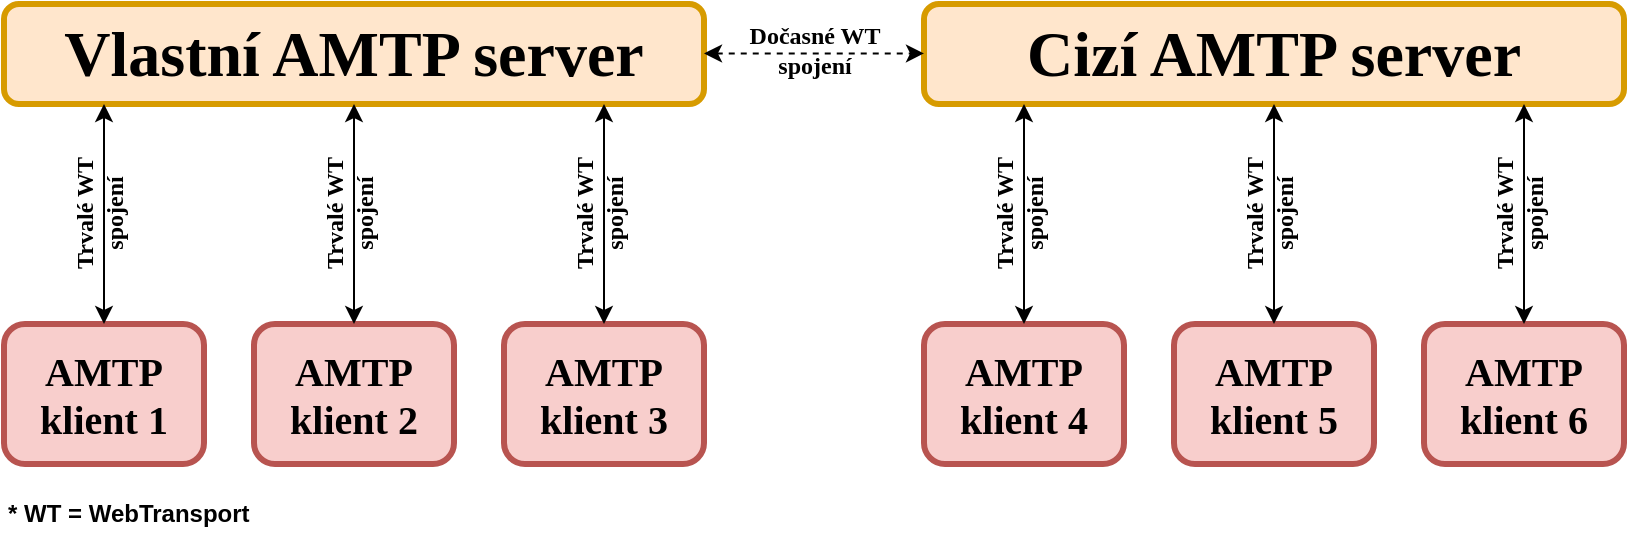 <mxfile version="24.2.3" type="device">
  <diagram name="Stránka-1" id="7cyxLV52WM7m2embr-cK">
    <mxGraphModel dx="1677" dy="1889" grid="1" gridSize="10" guides="1" tooltips="1" connect="1" arrows="1" fold="1" page="1" pageScale="1" pageWidth="827" pageHeight="1169" math="0" shadow="0">
      <root>
        <mxCell id="0" />
        <mxCell id="1" parent="0" />
        <mxCell id="tgN6m3i9DT7jNhMSGEQ1-40" value="" style="rounded=1;whiteSpace=wrap;html=1;fillColor=#ffe6cc;strokeColor=#d79b00;strokeWidth=3;perimeterSpacing=0;fontFamily=Ubuntu;fontSource=https%3A%2F%2Ffonts.googleapis.com%2Fcss%3Ffamily%3DUbuntu;" parent="1" vertex="1">
          <mxGeometry width="350" height="50" as="geometry" />
        </mxCell>
        <mxCell id="tgN6m3i9DT7jNhMSGEQ1-5" value="Vlastní AMTP server" style="text;html=1;align=center;verticalAlign=middle;whiteSpace=wrap;rounded=0;fontSize=32;fontStyle=1;fontFamily=Ubuntu;fontSource=https%3A%2F%2Ffonts.googleapis.com%2Fcss%3Ffamily%3DUbuntu;" parent="1" vertex="1">
          <mxGeometry y="10" width="350" height="30" as="geometry" />
        </mxCell>
        <mxCell id="tgN6m3i9DT7jNhMSGEQ1-46" value="&lt;div style=&quot;font-size: 20px;&quot;&gt;AMTP&lt;/div&gt;&lt;div style=&quot;font-size: 20px;&quot;&gt;klient 2&lt;/div&gt;" style="rounded=1;whiteSpace=wrap;html=1;fontStyle=1;fontSize=20;fillColor=#f8cecc;strokeColor=#b85450;strokeWidth=3;fontFamily=Ubuntu;fontSource=https%3A%2F%2Ffonts.googleapis.com%2Fcss%3Ffamily%3DUbuntu;" parent="1" vertex="1">
          <mxGeometry x="125" y="160" width="100" height="70" as="geometry" />
        </mxCell>
        <mxCell id="tgN6m3i9DT7jNhMSGEQ1-47" value="&lt;div style=&quot;font-size: 20px;&quot;&gt;AMTP&lt;/div&gt;klient 3" style="rounded=1;whiteSpace=wrap;html=1;fontStyle=1;fontSize=20;fillColor=#f8cecc;strokeColor=#b85450;strokeWidth=3;fontFamily=Ubuntu;fontSource=https%3A%2F%2Ffonts.googleapis.com%2Fcss%3Ffamily%3DUbuntu;" parent="1" vertex="1">
          <mxGeometry x="250" y="160" width="100" height="70" as="geometry" />
        </mxCell>
        <mxCell id="tgN6m3i9DT7jNhMSGEQ1-50" value="&lt;div style=&quot;font-size: 20px;&quot;&gt;&lt;font style=&quot;font-size: 20px;&quot;&gt;AMTP&lt;br style=&quot;font-size: 20px;&quot;&gt;&lt;/font&gt;&lt;/div&gt;&lt;div style=&quot;font-size: 20px;&quot;&gt;&lt;font style=&quot;font-size: 20px;&quot;&gt;klient 1&lt;br style=&quot;font-size: 20px;&quot;&gt;&lt;/font&gt;&lt;/div&gt;" style="rounded=1;whiteSpace=wrap;html=1;fontStyle=1;fontSize=20;fillColor=#f8cecc;strokeColor=#b85450;strokeWidth=3;fontFamily=Ubuntu;fontSource=https%3A%2F%2Ffonts.googleapis.com%2Fcss%3Ffamily%3DUbuntu;" parent="1" vertex="1">
          <mxGeometry y="160" width="100" height="70" as="geometry" />
        </mxCell>
        <mxCell id="tgN6m3i9DT7jNhMSGEQ1-63" value="" style="endArrow=classic;startArrow=classic;html=1;rounded=0;exitX=0.5;exitY=0;exitDx=0;exitDy=0;fontFamily=Ubuntu;fontSource=https%3A%2F%2Ffonts.googleapis.com%2Fcss%3Ffamily%3DUbuntu;horizontal=1;" parent="1" edge="1">
          <mxGeometry width="50" height="50" relative="1" as="geometry">
            <mxPoint x="175" y="160" as="sourcePoint" />
            <mxPoint x="175" y="50" as="targetPoint" />
          </mxGeometry>
        </mxCell>
        <mxCell id="tgN6m3i9DT7jNhMSGEQ1-64" value="&lt;div style=&quot;font-size: 12px;&quot;&gt;Trvalé WT&lt;br&gt;&lt;/div&gt;&lt;div style=&quot;font-size: 12px;&quot;&gt;spojení&lt;br&gt;&lt;/div&gt;" style="edgeLabel;html=1;align=center;verticalAlign=middle;resizable=0;points=[];labelBackgroundColor=none;fontStyle=1;horizontal=0;fontFamily=Ubuntu;fontSource=https%3A%2F%2Ffonts.googleapis.com%2Fcss%3Ffamily%3DUbuntu;fontSize=12;spacing=0;" parent="tgN6m3i9DT7jNhMSGEQ1-63" vertex="1" connectable="0">
          <mxGeometry y="3" relative="1" as="geometry">
            <mxPoint as="offset" />
          </mxGeometry>
        </mxCell>
        <mxCell id="tgN6m3i9DT7jNhMSGEQ1-71" value="" style="endArrow=classic;startArrow=classic;html=1;rounded=0;exitX=0.5;exitY=0;exitDx=0;exitDy=0;fontFamily=Ubuntu;fontSource=https%3A%2F%2Ffonts.googleapis.com%2Fcss%3Ffamily%3DUbuntu;horizontal=1;" parent="1" edge="1">
          <mxGeometry width="50" height="50" relative="1" as="geometry">
            <mxPoint x="300" y="160" as="sourcePoint" />
            <mxPoint x="300" y="50" as="targetPoint" />
          </mxGeometry>
        </mxCell>
        <mxCell id="tgN6m3i9DT7jNhMSGEQ1-72" value="&lt;div style=&quot;font-size: 12px;&quot;&gt;Trvalé WT&lt;br&gt;&lt;/div&gt;&lt;div style=&quot;font-size: 12px;&quot;&gt;spojení&lt;br&gt;&lt;/div&gt;" style="edgeLabel;html=1;align=center;verticalAlign=middle;resizable=0;points=[];labelBackgroundColor=none;fontStyle=1;horizontal=0;fontFamily=Ubuntu;fontSource=https%3A%2F%2Ffonts.googleapis.com%2Fcss%3Ffamily%3DUbuntu;fontSize=12;spacing=0;" parent="tgN6m3i9DT7jNhMSGEQ1-71" vertex="1" connectable="0">
          <mxGeometry y="3" relative="1" as="geometry">
            <mxPoint as="offset" />
          </mxGeometry>
        </mxCell>
        <mxCell id="fQWVmCW7hai4RUJR2Vjz-1" value="" style="endArrow=classic;startArrow=classic;html=1;rounded=0;exitX=0.5;exitY=0;exitDx=0;exitDy=0;fontFamily=Ubuntu;fontSource=https%3A%2F%2Ffonts.googleapis.com%2Fcss%3Ffamily%3DUbuntu;horizontal=1;" parent="1" edge="1">
          <mxGeometry width="50" height="50" relative="1" as="geometry">
            <mxPoint x="50" y="160" as="sourcePoint" />
            <mxPoint x="50" y="50" as="targetPoint" />
          </mxGeometry>
        </mxCell>
        <mxCell id="fQWVmCW7hai4RUJR2Vjz-2" value="&lt;div style=&quot;font-size: 12px;&quot;&gt;Trvalé WT&lt;br&gt;&lt;/div&gt;&lt;div style=&quot;font-size: 12px;&quot;&gt;spojení&lt;br style=&quot;font-size: 12px;&quot;&gt;&lt;/div&gt;" style="edgeLabel;html=1;align=center;verticalAlign=middle;resizable=0;points=[];labelBackgroundColor=none;fontStyle=1;horizontal=0;fontFamily=Ubuntu;fontSource=https%3A%2F%2Ffonts.googleapis.com%2Fcss%3Ffamily%3DUbuntu;fontSize=12;spacing=0;" parent="fQWVmCW7hai4RUJR2Vjz-1" vertex="1" connectable="0">
          <mxGeometry y="3" relative="1" as="geometry">
            <mxPoint as="offset" />
          </mxGeometry>
        </mxCell>
        <mxCell id="dzrmX_ZHxAnPR0i0tXz_-15" value="" style="rounded=1;whiteSpace=wrap;html=1;fillColor=#ffe6cc;strokeColor=#d79b00;strokeWidth=3;perimeterSpacing=0;fontFamily=Ubuntu;fontSource=https%3A%2F%2Ffonts.googleapis.com%2Fcss%3Ffamily%3DUbuntu;" parent="1" vertex="1">
          <mxGeometry x="460" width="350" height="50" as="geometry" />
        </mxCell>
        <mxCell id="dzrmX_ZHxAnPR0i0tXz_-16" value="Cizí AMTP server" style="text;html=1;align=center;verticalAlign=middle;whiteSpace=wrap;rounded=0;fontSize=32;fontStyle=1;fontFamily=Ubuntu;fontSource=https%3A%2F%2Ffonts.googleapis.com%2Fcss%3Ffamily%3DUbuntu;" parent="1" vertex="1">
          <mxGeometry x="460" y="10" width="350" height="30" as="geometry" />
        </mxCell>
        <mxCell id="dzrmX_ZHxAnPR0i0tXz_-17" value="&lt;div style=&quot;font-size: 20px;&quot;&gt;AMTP&lt;/div&gt;&lt;div style=&quot;font-size: 20px;&quot;&gt;klient 5&lt;br&gt;&lt;/div&gt;" style="rounded=1;whiteSpace=wrap;html=1;fontStyle=1;fontSize=20;fillColor=#f8cecc;strokeColor=#b85450;strokeWidth=3;fontFamily=Ubuntu;fontSource=https%3A%2F%2Ffonts.googleapis.com%2Fcss%3Ffamily%3DUbuntu;" parent="1" vertex="1">
          <mxGeometry x="585" y="160" width="100" height="70" as="geometry" />
        </mxCell>
        <mxCell id="dzrmX_ZHxAnPR0i0tXz_-18" value="&lt;div style=&quot;font-size: 20px;&quot;&gt;AMTP&lt;/div&gt;klient 6" style="rounded=1;whiteSpace=wrap;html=1;fontStyle=1;fontSize=20;fillColor=#f8cecc;strokeColor=#b85450;strokeWidth=3;fontFamily=Ubuntu;fontSource=https%3A%2F%2Ffonts.googleapis.com%2Fcss%3Ffamily%3DUbuntu;" parent="1" vertex="1">
          <mxGeometry x="710" y="160" width="100" height="70" as="geometry" />
        </mxCell>
        <mxCell id="dzrmX_ZHxAnPR0i0tXz_-19" value="&lt;div style=&quot;font-size: 20px;&quot;&gt;&lt;font style=&quot;font-size: 20px;&quot;&gt;AMTP&lt;br style=&quot;font-size: 20px;&quot;&gt;&lt;/font&gt;&lt;/div&gt;&lt;div style=&quot;font-size: 20px;&quot;&gt;&lt;font style=&quot;font-size: 20px;&quot;&gt;klient 4&lt;br style=&quot;font-size: 20px;&quot;&gt;&lt;/font&gt;&lt;/div&gt;" style="rounded=1;whiteSpace=wrap;html=1;fontStyle=1;fontSize=20;fillColor=#f8cecc;strokeColor=#b85450;strokeWidth=3;fontFamily=Ubuntu;fontSource=https%3A%2F%2Ffonts.googleapis.com%2Fcss%3Ffamily%3DUbuntu;" parent="1" vertex="1">
          <mxGeometry x="460" y="160" width="100" height="70" as="geometry" />
        </mxCell>
        <mxCell id="dzrmX_ZHxAnPR0i0tXz_-20" value="" style="endArrow=classic;startArrow=classic;html=1;rounded=0;exitX=0.5;exitY=0;exitDx=0;exitDy=0;fontFamily=Ubuntu;fontSource=https%3A%2F%2Ffonts.googleapis.com%2Fcss%3Ffamily%3DUbuntu;horizontal=1;" parent="1" edge="1">
          <mxGeometry width="50" height="50" relative="1" as="geometry">
            <mxPoint x="635" y="160" as="sourcePoint" />
            <mxPoint x="635" y="50" as="targetPoint" />
          </mxGeometry>
        </mxCell>
        <mxCell id="dzrmX_ZHxAnPR0i0tXz_-21" value="&lt;div&gt;Trvalé WT&lt;/div&gt;&lt;div&gt;spojení&lt;br&gt;&lt;/div&gt;" style="edgeLabel;html=1;align=center;verticalAlign=middle;resizable=0;points=[];labelBackgroundColor=none;fontStyle=1;horizontal=0;fontFamily=Ubuntu;fontSource=https%3A%2F%2Ffonts.googleapis.com%2Fcss%3Ffamily%3DUbuntu;fontSize=12;spacing=0;" parent="dzrmX_ZHxAnPR0i0tXz_-20" vertex="1" connectable="0">
          <mxGeometry y="3" relative="1" as="geometry">
            <mxPoint as="offset" />
          </mxGeometry>
        </mxCell>
        <mxCell id="dzrmX_ZHxAnPR0i0tXz_-22" value="" style="endArrow=classic;startArrow=classic;html=1;rounded=0;exitX=0.5;exitY=0;exitDx=0;exitDy=0;fontFamily=Ubuntu;fontSource=https%3A%2F%2Ffonts.googleapis.com%2Fcss%3Ffamily%3DUbuntu;horizontal=1;" parent="1" edge="1">
          <mxGeometry width="50" height="50" relative="1" as="geometry">
            <mxPoint x="760" y="160" as="sourcePoint" />
            <mxPoint x="760" y="50" as="targetPoint" />
          </mxGeometry>
        </mxCell>
        <mxCell id="dzrmX_ZHxAnPR0i0tXz_-23" value="&lt;div style=&quot;font-size: 12px;&quot;&gt;Trvalé WT&lt;/div&gt;&lt;div style=&quot;font-size: 12px;&quot;&gt;spojení&lt;br&gt;&lt;/div&gt;" style="edgeLabel;html=1;align=center;verticalAlign=middle;resizable=0;points=[];labelBackgroundColor=none;fontStyle=1;horizontal=0;fontFamily=Ubuntu;fontSource=https%3A%2F%2Ffonts.googleapis.com%2Fcss%3Ffamily%3DUbuntu;fontSize=12;spacing=0;" parent="dzrmX_ZHxAnPR0i0tXz_-22" vertex="1" connectable="0">
          <mxGeometry y="3" relative="1" as="geometry">
            <mxPoint as="offset" />
          </mxGeometry>
        </mxCell>
        <mxCell id="dzrmX_ZHxAnPR0i0tXz_-24" value="" style="endArrow=classic;startArrow=classic;html=1;rounded=0;exitX=0.5;exitY=0;exitDx=0;exitDy=0;fontFamily=Ubuntu;fontSource=https%3A%2F%2Ffonts.googleapis.com%2Fcss%3Ffamily%3DUbuntu;horizontal=1;" parent="1" edge="1">
          <mxGeometry width="50" height="50" relative="1" as="geometry">
            <mxPoint x="510" y="160" as="sourcePoint" />
            <mxPoint x="510" y="50" as="targetPoint" />
          </mxGeometry>
        </mxCell>
        <mxCell id="dzrmX_ZHxAnPR0i0tXz_-25" value="&lt;div style=&quot;font-size: 12px;&quot;&gt;Trvalé WT&lt;/div&gt;&lt;div style=&quot;font-size: 12px;&quot;&gt;spojení&lt;br&gt;&lt;/div&gt;" style="edgeLabel;html=1;align=center;verticalAlign=middle;resizable=0;points=[];labelBackgroundColor=none;fontStyle=1;horizontal=0;fontFamily=Ubuntu;fontSource=https%3A%2F%2Ffonts.googleapis.com%2Fcss%3Ffamily%3DUbuntu;fontSize=12;spacing=0;" parent="dzrmX_ZHxAnPR0i0tXz_-24" vertex="1" connectable="0">
          <mxGeometry y="3" relative="1" as="geometry">
            <mxPoint as="offset" />
          </mxGeometry>
        </mxCell>
        <mxCell id="dzrmX_ZHxAnPR0i0tXz_-27" value="" style="endArrow=classic;startArrow=classic;html=1;rounded=0;exitX=0.5;exitY=0;exitDx=0;exitDy=0;fontFamily=Ubuntu;fontSource=https%3A%2F%2Ffonts.googleapis.com%2Fcss%3Ffamily%3DUbuntu;horizontal=1;curved=0;dashed=1;" parent="1" edge="1">
          <mxGeometry width="50" height="50" relative="1" as="geometry">
            <mxPoint x="350" y="24.71" as="sourcePoint" />
            <mxPoint x="460" y="24.71" as="targetPoint" />
          </mxGeometry>
        </mxCell>
        <mxCell id="dzrmX_ZHxAnPR0i0tXz_-28" value="&lt;div style=&quot;font-size: 12px;&quot;&gt;Dočasné WT&lt;br&gt;&lt;/div&gt;&lt;div style=&quot;font-size: 12px;&quot;&gt;spojení&lt;/div&gt;" style="edgeLabel;html=1;align=center;verticalAlign=middle;resizable=0;points=[];labelBackgroundColor=none;fontStyle=1;horizontal=1;fontFamily=Ubuntu;fontSource=https%3A%2F%2Ffonts.googleapis.com%2Fcss%3Ffamily%3DUbuntu;fontSize=12;spacing=2;labelPosition=center;verticalLabelPosition=middle;" parent="dzrmX_ZHxAnPR0i0tXz_-27" vertex="1" connectable="0">
          <mxGeometry relative="1" as="geometry">
            <mxPoint y="-2" as="offset" />
          </mxGeometry>
        </mxCell>
        <mxCell id="dzrmX_ZHxAnPR0i0tXz_-29" value="* WT = WebTransport" style="text;html=1;align=left;verticalAlign=middle;whiteSpace=wrap;rounded=0;fontStyle=1" parent="1" vertex="1">
          <mxGeometry y="240" width="140" height="30" as="geometry" />
        </mxCell>
      </root>
    </mxGraphModel>
  </diagram>
</mxfile>
